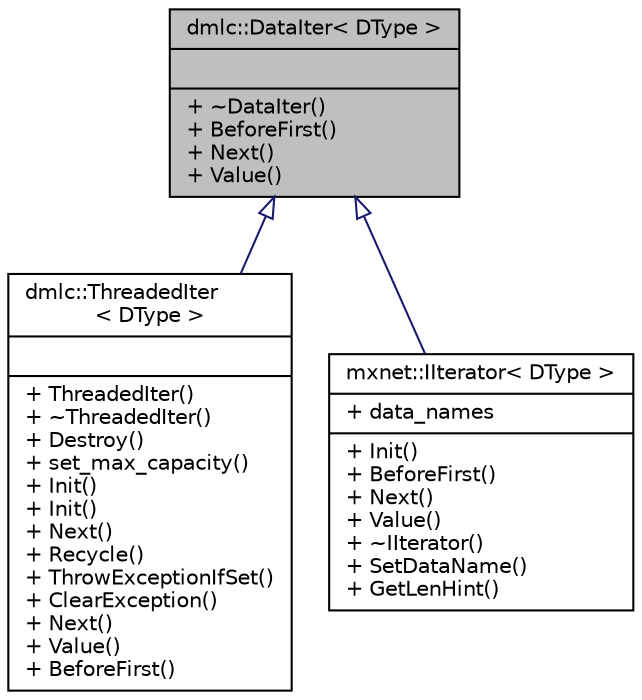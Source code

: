 digraph "dmlc::DataIter&lt; DType &gt;"
{
 // LATEX_PDF_SIZE
  edge [fontname="Helvetica",fontsize="10",labelfontname="Helvetica",labelfontsize="10"];
  node [fontname="Helvetica",fontsize="10",shape=record];
  Node1 [label="{dmlc::DataIter\< DType \>\n||+ ~DataIter()\l+ BeforeFirst()\l+ Next()\l+ Value()\l}",height=0.2,width=0.4,color="black", fillcolor="grey75", style="filled", fontcolor="black",tooltip="data iterator interface this is not a C++ style iterator, but nice for data pulling:) This interface ..."];
  Node1 -> Node2 [dir="back",color="midnightblue",fontsize="10",style="solid",arrowtail="onormal",fontname="Helvetica"];
  Node2 [label="{dmlc::ThreadedIter\l\< DType \>\n||+ ThreadedIter()\l+ ~ThreadedIter()\l+ Destroy()\l+ set_max_capacity()\l+ Init()\l+ Init()\l+ Next()\l+ Recycle()\l+ ThrowExceptionIfSet()\l+ ClearException()\l+ Next()\l+ Value()\l+ BeforeFirst()\l}",height=0.2,width=0.4,color="black", fillcolor="white", style="filled",URL="$classdmlc_1_1ThreadedIter.html",tooltip="a iterator that was backed by a thread to pull data eagerly from a single producer into a bounded buf..."];
  Node1 -> Node3 [dir="back",color="midnightblue",fontsize="10",style="solid",arrowtail="onormal",fontname="Helvetica"];
  Node3 [label="{mxnet::IIterator\< DType \>\n|+ data_names\l|+ Init()\l+ BeforeFirst()\l+ Next()\l+ Value()\l+ ~IIterator()\l+ SetDataName()\l+ GetLenHint()\l}",height=0.2,width=0.4,color="black", fillcolor="white", style="filled",URL="$classmxnet_1_1IIterator.html",tooltip="iterator type"];
}
